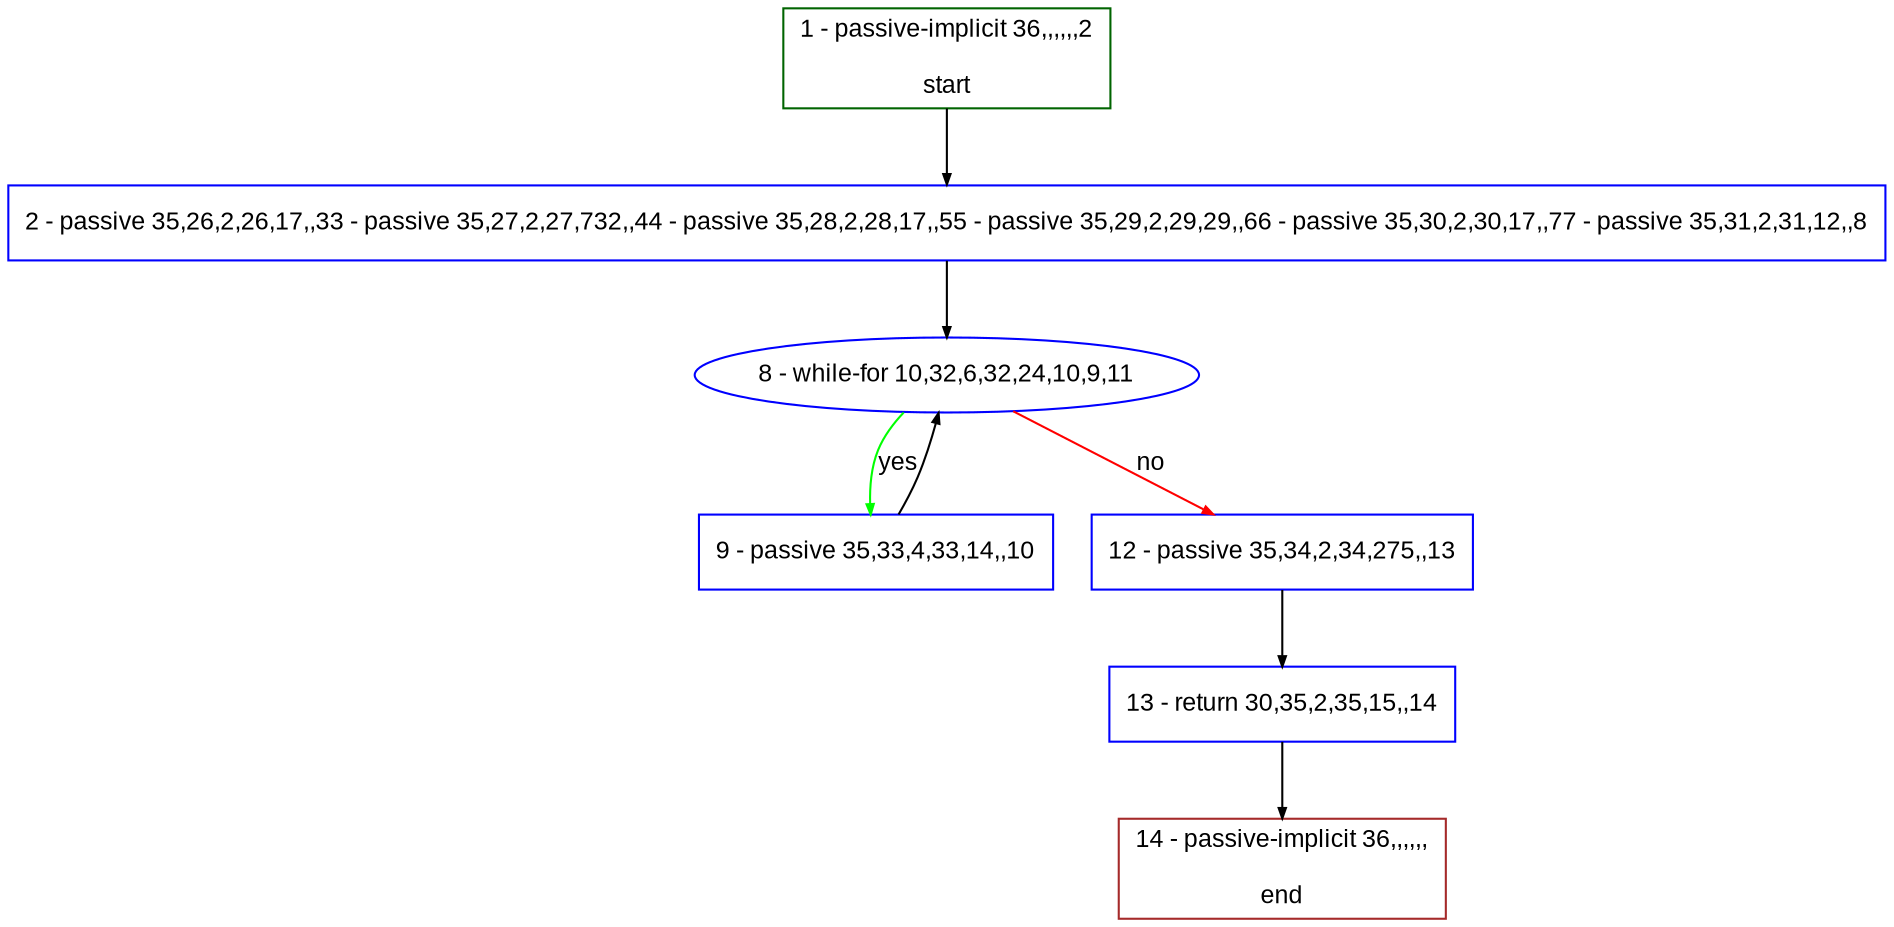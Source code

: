digraph "" {
  graph [pack="true", label="", fontsize="12", packmode="clust", fontname="Arial", fillcolor="#FFFFCC", bgcolor="white", style="rounded,filled", compound="true"];
  node [node_initialized="no", label="", color="grey", fontsize="12", fillcolor="white", fontname="Arial", style="filled", shape="rectangle", compound="true", fixedsize="false"];
  edge [fontcolor="black", arrowhead="normal", arrowtail="none", arrowsize="0.5", ltail="", label="", color="black", fontsize="12", lhead="", fontname="Arial", dir="forward", compound="true"];
  __N1 [label="2 - passive 35,26,2,26,17,,33 - passive 35,27,2,27,732,,44 - passive 35,28,2,28,17,,55 - passive 35,29,2,29,29,,66 - passive 35,30,2,30,17,,77 - passive 35,31,2,31,12,,8", color="#0000ff", fillcolor="#ffffff", style="filled", shape="box"];
  __N2 [label="1 - passive-implicit 36,,,,,,2\n\nstart", color="#006400", fillcolor="#ffffff", style="filled", shape="box"];
  __N3 [label="8 - while-for 10,32,6,32,24,10,9,11", color="#0000ff", fillcolor="#ffffff", style="filled", shape="oval"];
  __N4 [label="9 - passive 35,33,4,33,14,,10", color="#0000ff", fillcolor="#ffffff", style="filled", shape="box"];
  __N5 [label="12 - passive 35,34,2,34,275,,13", color="#0000ff", fillcolor="#ffffff", style="filled", shape="box"];
  __N6 [label="13 - return 30,35,2,35,15,,14", color="#0000ff", fillcolor="#ffffff", style="filled", shape="box"];
  __N7 [label="14 - passive-implicit 36,,,,,,\n\nend", color="#a52a2a", fillcolor="#ffffff", style="filled", shape="box"];
  __N2 -> __N1 [arrowhead="normal", arrowtail="none", color="#000000", label="", dir="forward"];
  __N1 -> __N3 [arrowhead="normal", arrowtail="none", color="#000000", label="", dir="forward"];
  __N3 -> __N4 [arrowhead="normal", arrowtail="none", color="#00ff00", label="yes", dir="forward"];
  __N4 -> __N3 [arrowhead="normal", arrowtail="none", color="#000000", label="", dir="forward"];
  __N3 -> __N5 [arrowhead="normal", arrowtail="none", color="#ff0000", label="no", dir="forward"];
  __N5 -> __N6 [arrowhead="normal", arrowtail="none", color="#000000", label="", dir="forward"];
  __N6 -> __N7 [arrowhead="normal", arrowtail="none", color="#000000", label="", dir="forward"];
}
